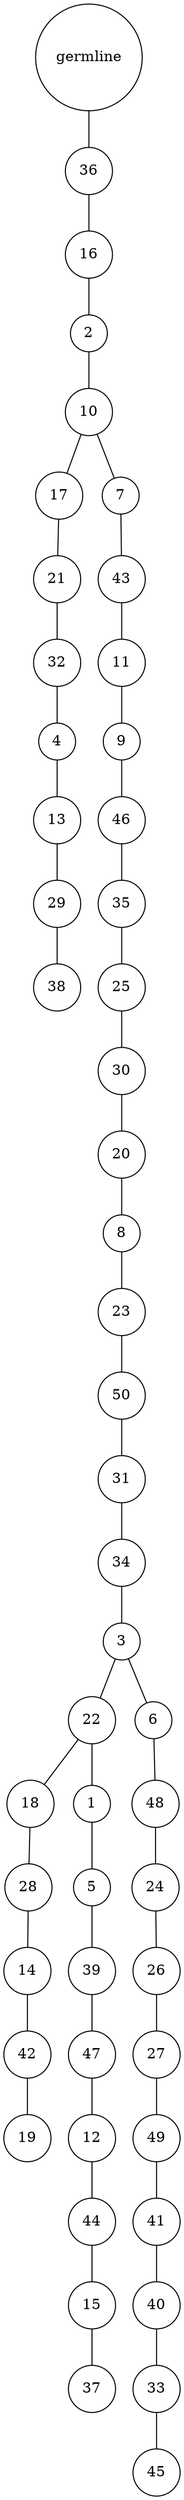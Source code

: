 graph {
	rankdir=UD;
	splines=line;
	node [shape=circle]
	"0x7ff75bf43bb0" [label="germline"];
	"0x7ff75bf43be0" [label="36"];
	"0x7ff75bf43bb0" -- "0x7ff75bf43be0" ;
	"0x7ff75bf43c10" [label="16"];
	"0x7ff75bf43be0" -- "0x7ff75bf43c10" ;
	"0x7ff75bf43c40" [label="2"];
	"0x7ff75bf43c10" -- "0x7ff75bf43c40" ;
	"0x7ff75bf43c70" [label="10"];
	"0x7ff75bf43c40" -- "0x7ff75bf43c70" ;
	"0x7ff75bf43ca0" [label="17"];
	"0x7ff75bf43c70" -- "0x7ff75bf43ca0" ;
	"0x7ff75bf43cd0" [label="21"];
	"0x7ff75bf43ca0" -- "0x7ff75bf43cd0" ;
	"0x7ff75bf43d00" [label="32"];
	"0x7ff75bf43cd0" -- "0x7ff75bf43d00" ;
	"0x7ff75bf43d30" [label="4"];
	"0x7ff75bf43d00" -- "0x7ff75bf43d30" ;
	"0x7ff75bf43d60" [label="13"];
	"0x7ff75bf43d30" -- "0x7ff75bf43d60" ;
	"0x7ff75bf43d90" [label="29"];
	"0x7ff75bf43d60" -- "0x7ff75bf43d90" ;
	"0x7ff75bf43dc0" [label="38"];
	"0x7ff75bf43d90" -- "0x7ff75bf43dc0" ;
	"0x7ff75bf43df0" [label="7"];
	"0x7ff75bf43c70" -- "0x7ff75bf43df0" ;
	"0x7ff75bf43e20" [label="43"];
	"0x7ff75bf43df0" -- "0x7ff75bf43e20" ;
	"0x7ff75bf43e50" [label="11"];
	"0x7ff75bf43e20" -- "0x7ff75bf43e50" ;
	"0x7ff75bf43e80" [label="9"];
	"0x7ff75bf43e50" -- "0x7ff75bf43e80" ;
	"0x7ff75bf43eb0" [label="46"];
	"0x7ff75bf43e80" -- "0x7ff75bf43eb0" ;
	"0x7ff75bf43ee0" [label="35"];
	"0x7ff75bf43eb0" -- "0x7ff75bf43ee0" ;
	"0x7ff75bf43f10" [label="25"];
	"0x7ff75bf43ee0" -- "0x7ff75bf43f10" ;
	"0x7ff75bf43f40" [label="30"];
	"0x7ff75bf43f10" -- "0x7ff75bf43f40" ;
	"0x7ff75bf43f70" [label="20"];
	"0x7ff75bf43f40" -- "0x7ff75bf43f70" ;
	"0x7ff75bf43fa0" [label="8"];
	"0x7ff75bf43f70" -- "0x7ff75bf43fa0" ;
	"0x7ff75bf43fd0" [label="23"];
	"0x7ff75bf43fa0" -- "0x7ff75bf43fd0" ;
	"0x7ff75bf52040" [label="50"];
	"0x7ff75bf43fd0" -- "0x7ff75bf52040" ;
	"0x7ff75bf52070" [label="31"];
	"0x7ff75bf52040" -- "0x7ff75bf52070" ;
	"0x7ff75bf520a0" [label="34"];
	"0x7ff75bf52070" -- "0x7ff75bf520a0" ;
	"0x7ff75bf520d0" [label="3"];
	"0x7ff75bf520a0" -- "0x7ff75bf520d0" ;
	"0x7ff75bf52100" [label="22"];
	"0x7ff75bf520d0" -- "0x7ff75bf52100" ;
	"0x7ff75bf52130" [label="18"];
	"0x7ff75bf52100" -- "0x7ff75bf52130" ;
	"0x7ff75bf52160" [label="28"];
	"0x7ff75bf52130" -- "0x7ff75bf52160" ;
	"0x7ff75bf52190" [label="14"];
	"0x7ff75bf52160" -- "0x7ff75bf52190" ;
	"0x7ff75bf521c0" [label="42"];
	"0x7ff75bf52190" -- "0x7ff75bf521c0" ;
	"0x7ff75bf521f0" [label="19"];
	"0x7ff75bf521c0" -- "0x7ff75bf521f0" ;
	"0x7ff75bf52220" [label="1"];
	"0x7ff75bf52100" -- "0x7ff75bf52220" ;
	"0x7ff75bf52250" [label="5"];
	"0x7ff75bf52220" -- "0x7ff75bf52250" ;
	"0x7ff75bf52280" [label="39"];
	"0x7ff75bf52250" -- "0x7ff75bf52280" ;
	"0x7ff75bf522b0" [label="47"];
	"0x7ff75bf52280" -- "0x7ff75bf522b0" ;
	"0x7ff75bf522e0" [label="12"];
	"0x7ff75bf522b0" -- "0x7ff75bf522e0" ;
	"0x7ff75bf52310" [label="44"];
	"0x7ff75bf522e0" -- "0x7ff75bf52310" ;
	"0x7ff75bf52340" [label="15"];
	"0x7ff75bf52310" -- "0x7ff75bf52340" ;
	"0x7ff75bf52370" [label="37"];
	"0x7ff75bf52340" -- "0x7ff75bf52370" ;
	"0x7ff75bf523a0" [label="6"];
	"0x7ff75bf520d0" -- "0x7ff75bf523a0" ;
	"0x7ff75bf523d0" [label="48"];
	"0x7ff75bf523a0" -- "0x7ff75bf523d0" ;
	"0x7ff75bf52400" [label="24"];
	"0x7ff75bf523d0" -- "0x7ff75bf52400" ;
	"0x7ff75bf52430" [label="26"];
	"0x7ff75bf52400" -- "0x7ff75bf52430" ;
	"0x7ff75bf52460" [label="27"];
	"0x7ff75bf52430" -- "0x7ff75bf52460" ;
	"0x7ff75bf52490" [label="49"];
	"0x7ff75bf52460" -- "0x7ff75bf52490" ;
	"0x7ff75bf524c0" [label="41"];
	"0x7ff75bf52490" -- "0x7ff75bf524c0" ;
	"0x7ff75bf524f0" [label="40"];
	"0x7ff75bf524c0" -- "0x7ff75bf524f0" ;
	"0x7ff75bf52520" [label="33"];
	"0x7ff75bf524f0" -- "0x7ff75bf52520" ;
	"0x7ff75bf52550" [label="45"];
	"0x7ff75bf52520" -- "0x7ff75bf52550" ;
}
